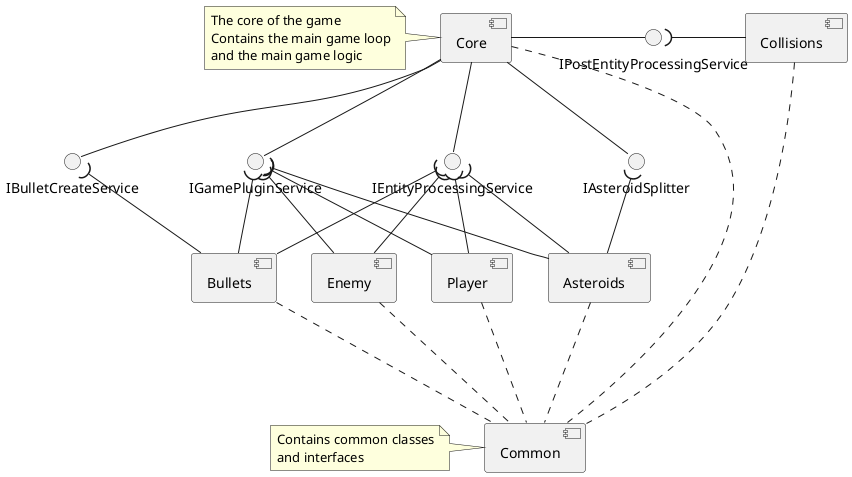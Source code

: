 
@startuml

'skinparam skin sky

component Asteroids

component Bullets
component Collisions
component Common
note left of Common
  Contains common classes
  and interfaces
end note
component Core
note left of Core
  The core of the game
  Contains the main game loop
  and the main game logic
end note
component Enemy
component Player

interface IAsteroidSplitter
interface IBulletCreateService
interface IGamePluginService
interface IEntityProcessingService
interface IPostEntityProcessingService

Core -down- IAsteroidSplitter
Core -down- IBulletCreateService
Core -down- IGamePluginService
Core -down- IEntityProcessingService
Core -right- IPostEntityProcessingService

Asteroids -up-( IAsteroidSplitter
Asteroids -up-( IGamePluginService
Asteroids -up-( IEntityProcessingService

Bullets -up-( IBulletCreateService
Bullets -up-( IGamePluginService
Bullets -up-( IEntityProcessingService

Collisions -left-( IPostEntityProcessingService

Enemy -up-( IEntityProcessingService
Enemy -up-( IGamePluginService

Player -up-( IEntityProcessingService
Player -up-( IGamePluginService


Common -.up- Core
Common -.up- Asteroids
Common -.up- Bullets
Common -.up- Collisions
Common -.up- Enemy
Common -.up- Player


@enduml